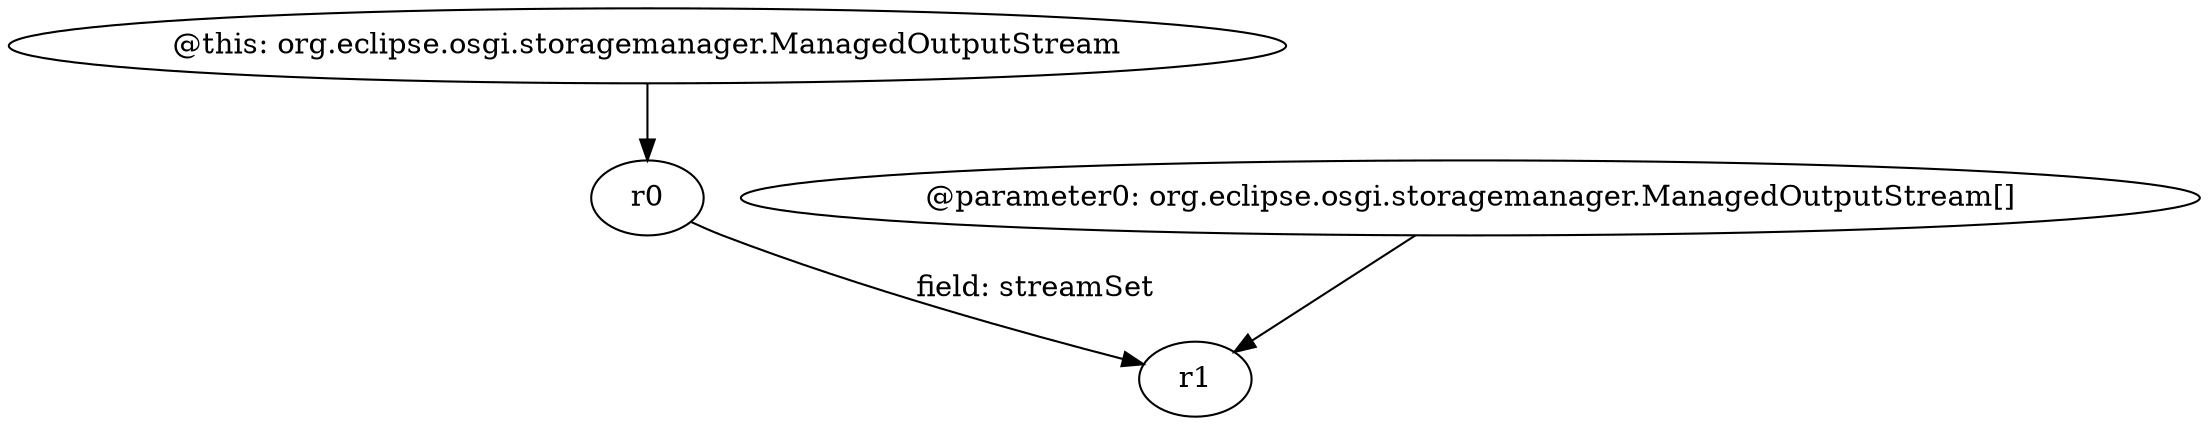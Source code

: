 digraph g {
0[label="@this: org.eclipse.osgi.storagemanager.ManagedOutputStream"]
1[label="r0"]
0->1[label=""]
2[label="@parameter0: org.eclipse.osgi.storagemanager.ManagedOutputStream[]"]
3[label="r1"]
2->3[label=""]
1->3[label="field: streamSet"]
}